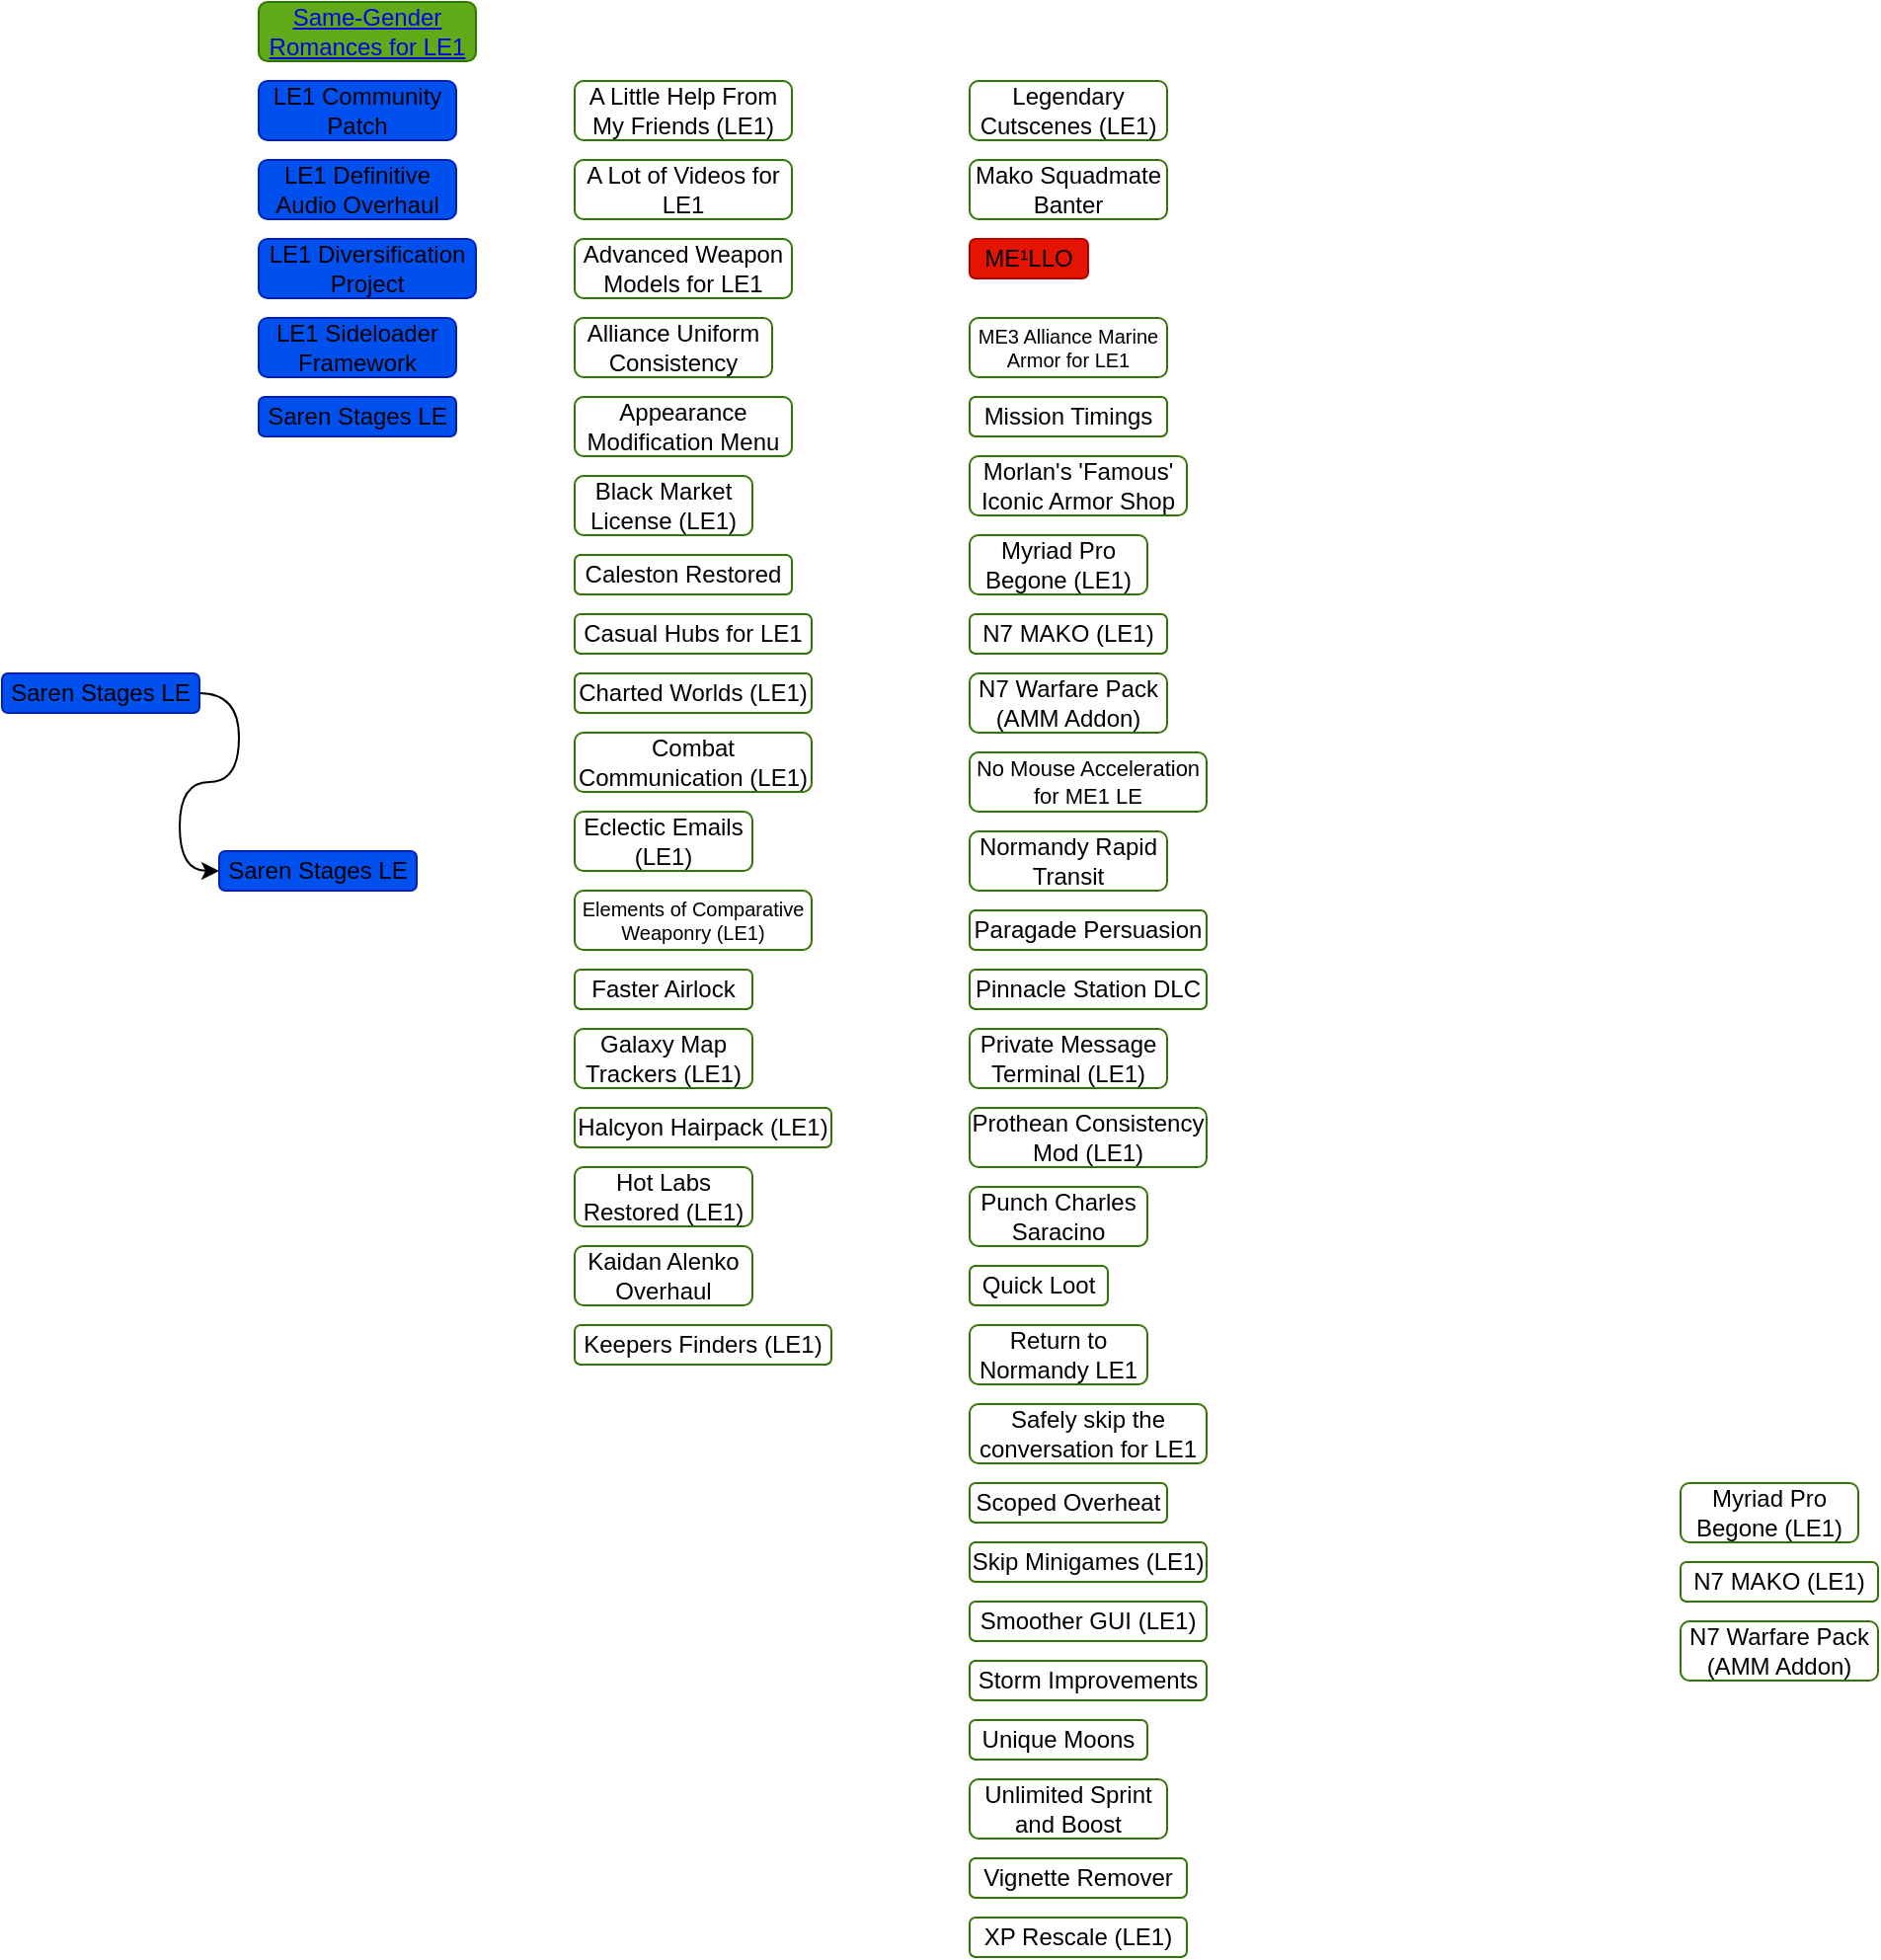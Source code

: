 <mxfile version="26.1.0">
  <diagram name="Страница — 1" id="1QfvMjIt6kSm-26QrTTU">
    <mxGraphModel dx="728" dy="961" grid="1" gridSize="10" guides="1" tooltips="1" connect="1" arrows="1" fold="1" page="1" pageScale="1" pageWidth="1654" pageHeight="1169" math="0" shadow="0">
      <root>
        <mxCell id="0" />
        <mxCell id="1" parent="0" />
        <mxCell id="XhbC9aTRr4sNY5ImtjRr-1" value="&lt;div&gt;&lt;a href=&quot;https://www.nexusmods.com/masseffectlegendaryedition/mods/564&quot;&gt;Same-Gender Romances for LE1&lt;/a&gt;&lt;/div&gt;" style="rounded=1;whiteSpace=wrap;html=1;fillColor=#60a917;fontColor=default;strokeColor=#2D7600;" vertex="1" parent="1">
          <mxGeometry x="160" y="40" width="110" height="30" as="geometry" />
        </mxCell>
        <mxCell id="XhbC9aTRr4sNY5ImtjRr-2" value="&lt;div&gt;LE1 Sideloader Framework&lt;/div&gt;" style="rounded=1;whiteSpace=wrap;html=1;fillColor=light-dark(#0050EF,#0050EF);fontColor=default;strokeColor=#001DBC;" vertex="1" parent="1">
          <mxGeometry x="160" y="200" width="100" height="30" as="geometry" />
        </mxCell>
        <mxCell id="XhbC9aTRr4sNY5ImtjRr-3" value="&lt;div&gt;LE1 Community Patch&lt;/div&gt;" style="rounded=1;whiteSpace=wrap;html=1;fillColor=light-dark(#0050EF,#0050EF);fontColor=default;strokeColor=#001DBC;" vertex="1" parent="1">
          <mxGeometry x="160" y="80" width="100" height="30" as="geometry" />
        </mxCell>
        <mxCell id="XhbC9aTRr4sNY5ImtjRr-4" value="&lt;div&gt;LE1 Diversification Project&lt;/div&gt;" style="rounded=1;whiteSpace=wrap;html=1;fillColor=light-dark(#0050EF,#0050EF);fontColor=default;strokeColor=#001DBC;" vertex="1" parent="1">
          <mxGeometry x="160" y="160" width="110" height="30" as="geometry" />
        </mxCell>
        <mxCell id="XhbC9aTRr4sNY5ImtjRr-5" value="LE1 Definitive Audio Overhaul" style="rounded=1;whiteSpace=wrap;html=1;fillColor=light-dark(#0050EF,#0050EF);fontColor=default;strokeColor=#001DBC;" vertex="1" parent="1">
          <mxGeometry x="160" y="120" width="100" height="30" as="geometry" />
        </mxCell>
        <mxCell id="XhbC9aTRr4sNY5ImtjRr-6" value="A Lot of Videos for LE1" style="rounded=1;whiteSpace=wrap;html=1;fillColor=none;fontColor=default;strokeColor=#2D7600;" vertex="1" parent="1">
          <mxGeometry x="320" y="120" width="110" height="30" as="geometry" />
        </mxCell>
        <mxCell id="XhbC9aTRr4sNY5ImtjRr-7" value="A Little Help From My Friends (LE1)" style="rounded=1;whiteSpace=wrap;html=1;fillColor=none;fontColor=default;strokeColor=#2D7600;" vertex="1" parent="1">
          <mxGeometry x="320" y="80" width="110" height="30" as="geometry" />
        </mxCell>
        <mxCell id="XhbC9aTRr4sNY5ImtjRr-8" value="Advanced Weapon Models for LE1" style="rounded=1;whiteSpace=wrap;html=1;fillColor=none;fontColor=default;strokeColor=#2D7600;" vertex="1" parent="1">
          <mxGeometry x="320" y="160" width="110" height="30" as="geometry" />
        </mxCell>
        <mxCell id="XhbC9aTRr4sNY5ImtjRr-9" value="Alliance Uniform Consistency" style="rounded=1;whiteSpace=wrap;html=1;fillColor=none;fontColor=default;strokeColor=#2D7600;" vertex="1" parent="1">
          <mxGeometry x="320" y="200" width="100" height="30" as="geometry" />
        </mxCell>
        <mxCell id="XhbC9aTRr4sNY5ImtjRr-10" value="Appearance Modification Menu" style="rounded=1;whiteSpace=wrap;html=1;fillColor=none;fontColor=default;strokeColor=#2D7600;" vertex="1" parent="1">
          <mxGeometry x="320" y="240" width="110" height="30" as="geometry" />
        </mxCell>
        <mxCell id="XhbC9aTRr4sNY5ImtjRr-11" value="Black Market License (LE1)" style="rounded=1;whiteSpace=wrap;html=1;fillColor=none;fontColor=default;strokeColor=#2D7600;" vertex="1" parent="1">
          <mxGeometry x="320" y="280" width="90" height="30" as="geometry" />
        </mxCell>
        <mxCell id="XhbC9aTRr4sNY5ImtjRr-12" value="Caleston Restored" style="rounded=1;whiteSpace=wrap;html=1;fillColor=none;fontColor=default;strokeColor=#2D7600;" vertex="1" parent="1">
          <mxGeometry x="320" y="320" width="110" height="20" as="geometry" />
        </mxCell>
        <mxCell id="XhbC9aTRr4sNY5ImtjRr-13" value="Casual Hubs for LE1" style="rounded=1;whiteSpace=wrap;html=1;fillColor=none;fontColor=default;strokeColor=#2D7600;" vertex="1" parent="1">
          <mxGeometry x="320" y="350" width="120" height="20" as="geometry" />
        </mxCell>
        <mxCell id="XhbC9aTRr4sNY5ImtjRr-14" value="Charted Worlds (LE1)" style="rounded=1;whiteSpace=wrap;html=1;fillColor=none;fontColor=default;strokeColor=#2D7600;" vertex="1" parent="1">
          <mxGeometry x="320" y="380" width="120" height="20" as="geometry" />
        </mxCell>
        <mxCell id="XhbC9aTRr4sNY5ImtjRr-15" value="Combat Communication (LE1)" style="rounded=1;whiteSpace=wrap;html=1;fillColor=none;fontColor=default;strokeColor=#2D7600;" vertex="1" parent="1">
          <mxGeometry x="320" y="410" width="120" height="30" as="geometry" />
        </mxCell>
        <mxCell id="XhbC9aTRr4sNY5ImtjRr-16" value="Eclectic Emails (LE1)" style="rounded=1;whiteSpace=wrap;html=1;fillColor=none;fontColor=default;strokeColor=#2D7600;" vertex="1" parent="1">
          <mxGeometry x="320" y="450" width="90" height="30" as="geometry" />
        </mxCell>
        <mxCell id="XhbC9aTRr4sNY5ImtjRr-17" value="Halcyon Hairpack (LE1)" style="rounded=1;whiteSpace=wrap;html=1;fillColor=none;fontColor=default;strokeColor=#2D7600;" vertex="1" parent="1">
          <mxGeometry x="320" y="600" width="130" height="20" as="geometry" />
        </mxCell>
        <mxCell id="XhbC9aTRr4sNY5ImtjRr-18" value="Elements of Comparative Weaponry (LE1)" style="rounded=1;whiteSpace=wrap;html=1;fillColor=none;fontColor=default;strokeColor=#2D7600;fontSize=10;" vertex="1" parent="1">
          <mxGeometry x="320" y="490" width="120" height="30" as="geometry" />
        </mxCell>
        <mxCell id="XhbC9aTRr4sNY5ImtjRr-19" value="Galaxy Map Trackers (LE1)" style="rounded=1;whiteSpace=wrap;html=1;fillColor=none;fontColor=default;strokeColor=#2D7600;" vertex="1" parent="1">
          <mxGeometry x="320" y="560" width="90" height="30" as="geometry" />
        </mxCell>
        <mxCell id="XhbC9aTRr4sNY5ImtjRr-20" value="Faster Airlock" style="rounded=1;whiteSpace=wrap;html=1;fillColor=none;fontColor=default;strokeColor=#2D7600;" vertex="1" parent="1">
          <mxGeometry x="320" y="530" width="90" height="20" as="geometry" />
        </mxCell>
        <mxCell id="XhbC9aTRr4sNY5ImtjRr-21" value="&lt;div&gt;Legendary Cutscenes (LE1)&lt;/div&gt;" style="rounded=1;whiteSpace=wrap;html=1;fillColor=none;fontColor=default;strokeColor=#2D7600;" vertex="1" parent="1">
          <mxGeometry x="520" y="80" width="100" height="30" as="geometry" />
        </mxCell>
        <mxCell id="XhbC9aTRr4sNY5ImtjRr-22" value="Hot Labs Restored (LE1)" style="rounded=1;whiteSpace=wrap;html=1;fillColor=none;fontColor=default;strokeColor=#2D7600;" vertex="1" parent="1">
          <mxGeometry x="320" y="630" width="90" height="30" as="geometry" />
        </mxCell>
        <mxCell id="XhbC9aTRr4sNY5ImtjRr-23" value="Keepers Finders (LE1)" style="rounded=1;whiteSpace=wrap;html=1;fillColor=none;fontColor=default;strokeColor=#2D7600;" vertex="1" parent="1">
          <mxGeometry x="320" y="710" width="130" height="20" as="geometry" />
        </mxCell>
        <mxCell id="XhbC9aTRr4sNY5ImtjRr-24" value="Kaidan Alenko Overhaul" style="rounded=1;whiteSpace=wrap;html=1;fillColor=none;fontColor=default;strokeColor=#2D7600;" vertex="1" parent="1">
          <mxGeometry x="320" y="670" width="90" height="30" as="geometry" />
        </mxCell>
        <mxCell id="XhbC9aTRr4sNY5ImtjRr-25" value="Mission Timings" style="rounded=1;whiteSpace=wrap;html=1;fillColor=none;fontColor=default;strokeColor=#2D7600;" vertex="1" parent="1">
          <mxGeometry x="520" y="240" width="100" height="20" as="geometry" />
        </mxCell>
        <mxCell id="XhbC9aTRr4sNY5ImtjRr-26" value="Mako Squadmate Banter" style="rounded=1;whiteSpace=wrap;html=1;fillColor=none;fontColor=default;strokeColor=#2D7600;" vertex="1" parent="1">
          <mxGeometry x="520" y="120" width="100" height="30" as="geometry" />
        </mxCell>
        <mxCell id="XhbC9aTRr4sNY5ImtjRr-27" value="ME3 Alliance Marine Armor for LE1" style="rounded=1;whiteSpace=wrap;html=1;fillColor=none;fontColor=default;strokeColor=#2D7600;fontSize=10;" vertex="1" parent="1">
          <mxGeometry x="520" y="200" width="100" height="30" as="geometry" />
        </mxCell>
        <mxCell id="XhbC9aTRr4sNY5ImtjRr-28" value="ME¹LLO" style="rounded=1;whiteSpace=wrap;html=1;fillColor=light-dark(#E51400,#E51400);fontColor=default;strokeColor=#B20000;fillStyle=auto;" vertex="1" parent="1">
          <mxGeometry x="520" y="160" width="60" height="20" as="geometry" />
        </mxCell>
        <mxCell id="XhbC9aTRr4sNY5ImtjRr-29" value="N7 Warfare Pack (AMM Addon)" style="rounded=1;whiteSpace=wrap;html=1;fillColor=none;fontColor=default;strokeColor=#2D7600;" vertex="1" parent="1">
          <mxGeometry x="520" y="380" width="100" height="30" as="geometry" />
        </mxCell>
        <mxCell id="XhbC9aTRr4sNY5ImtjRr-30" value="Morlan&#39;s &#39;Famous&#39; Iconic Armor Shop" style="rounded=1;whiteSpace=wrap;html=1;fillColor=none;fontColor=default;strokeColor=#2D7600;" vertex="1" parent="1">
          <mxGeometry x="520" y="270" width="110" height="30" as="geometry" />
        </mxCell>
        <mxCell id="XhbC9aTRr4sNY5ImtjRr-31" value="N7 MAKO (LE1)" style="rounded=1;whiteSpace=wrap;html=1;fillColor=none;fontColor=default;strokeColor=#2D7600;" vertex="1" parent="1">
          <mxGeometry x="520" y="350" width="100" height="20" as="geometry" />
        </mxCell>
        <mxCell id="XhbC9aTRr4sNY5ImtjRr-32" value="Myriad Pro Begone (LE1)" style="rounded=1;whiteSpace=wrap;html=1;fillColor=none;fontColor=default;strokeColor=#2D7600;" vertex="1" parent="1">
          <mxGeometry x="520" y="310" width="90" height="30" as="geometry" />
        </mxCell>
        <mxCell id="XhbC9aTRr4sNY5ImtjRr-33" value="Normandy Rapid Transit" style="rounded=1;whiteSpace=wrap;html=1;fillColor=none;fontColor=default;strokeColor=#2D7600;" vertex="1" parent="1">
          <mxGeometry x="520" y="460" width="100" height="30" as="geometry" />
        </mxCell>
        <mxCell id="XhbC9aTRr4sNY5ImtjRr-34" value="No Mouse Acceleration for ME1 LE" style="rounded=1;whiteSpace=wrap;html=1;fillColor=none;fontColor=default;strokeColor=#2D7600;fontSize=11;" vertex="1" parent="1">
          <mxGeometry x="520" y="420" width="120" height="30" as="geometry" />
        </mxCell>
        <mxCell id="XhbC9aTRr4sNY5ImtjRr-35" value="Prothean Consistency Mod (LE1)" style="rounded=1;whiteSpace=wrap;html=1;fillColor=none;fontColor=default;strokeColor=#2D7600;" vertex="1" parent="1">
          <mxGeometry x="520" y="600" width="120" height="30" as="geometry" />
        </mxCell>
        <mxCell id="XhbC9aTRr4sNY5ImtjRr-36" value="Paragade Persuasion" style="rounded=1;whiteSpace=wrap;html=1;fillColor=none;fontColor=default;strokeColor=#2D7600;" vertex="1" parent="1">
          <mxGeometry x="520" y="500" width="120" height="20" as="geometry" />
        </mxCell>
        <mxCell id="XhbC9aTRr4sNY5ImtjRr-37" value="Private Message Terminal (LE1)" style="rounded=1;whiteSpace=wrap;html=1;fillColor=none;fontColor=default;strokeColor=#2D7600;" vertex="1" parent="1">
          <mxGeometry x="520" y="560" width="100" height="30" as="geometry" />
        </mxCell>
        <mxCell id="XhbC9aTRr4sNY5ImtjRr-38" value="Pinnacle Station DLC" style="rounded=1;whiteSpace=wrap;html=1;fillColor=none;fontColor=default;strokeColor=#2D7600;" vertex="1" parent="1">
          <mxGeometry x="520" y="530" width="120" height="20" as="geometry" />
        </mxCell>
        <mxCell id="XhbC9aTRr4sNY5ImtjRr-39" value="Quick Loot" style="rounded=1;whiteSpace=wrap;html=1;fillColor=none;fontColor=default;strokeColor=#2D7600;" vertex="1" parent="1">
          <mxGeometry x="520" y="680" width="70" height="20" as="geometry" />
        </mxCell>
        <mxCell id="XhbC9aTRr4sNY5ImtjRr-40" value="Punch Charles Saracino" style="rounded=1;whiteSpace=wrap;html=1;fillColor=none;fontColor=default;strokeColor=#2D7600;" vertex="1" parent="1">
          <mxGeometry x="520" y="640" width="90" height="30" as="geometry" />
        </mxCell>
        <mxCell id="XhbC9aTRr4sNY5ImtjRr-41" value="Scoped Overheat" style="rounded=1;whiteSpace=wrap;html=1;fillColor=none;fontColor=default;strokeColor=#2D7600;" vertex="1" parent="1">
          <mxGeometry x="520" y="790" width="100" height="20" as="geometry" />
        </mxCell>
        <mxCell id="XhbC9aTRr4sNY5ImtjRr-42" value="Return to Normandy LE1" style="rounded=1;whiteSpace=wrap;html=1;fillColor=none;fontColor=default;strokeColor=#2D7600;" vertex="1" parent="1">
          <mxGeometry x="520" y="710" width="90" height="30" as="geometry" />
        </mxCell>
        <mxCell id="XhbC9aTRr4sNY5ImtjRr-43" value="Saren Stages LE" style="rounded=1;whiteSpace=wrap;html=1;fillColor=light-dark(#0050EF,#0050EF);fontColor=default;strokeColor=#001DBC;" vertex="1" parent="1">
          <mxGeometry x="160" y="240" width="100" height="20" as="geometry" />
        </mxCell>
        <mxCell id="XhbC9aTRr4sNY5ImtjRr-44" value="Safely skip the conversation for LE1" style="rounded=1;whiteSpace=wrap;html=1;fillColor=none;fontColor=default;strokeColor=#2D7600;" vertex="1" parent="1">
          <mxGeometry x="520" y="750" width="120" height="30" as="geometry" />
        </mxCell>
        <mxCell id="XhbC9aTRr4sNY5ImtjRr-45" value="Skip Minigames (LE1)" style="rounded=1;whiteSpace=wrap;html=1;fillColor=none;fontColor=default;strokeColor=#2D7600;" vertex="1" parent="1">
          <mxGeometry x="520" y="820" width="120" height="20" as="geometry" />
        </mxCell>
        <mxCell id="XhbC9aTRr4sNY5ImtjRr-46" value="Unlimited Sprint and Boost" style="rounded=1;whiteSpace=wrap;html=1;fillColor=none;fontColor=default;strokeColor=#2D7600;" vertex="1" parent="1">
          <mxGeometry x="520" y="940" width="100" height="30" as="geometry" />
        </mxCell>
        <mxCell id="XhbC9aTRr4sNY5ImtjRr-47" value="Smoother GUI (LE1)" style="rounded=1;whiteSpace=wrap;html=1;fillColor=none;fontColor=default;strokeColor=#2D7600;" vertex="1" parent="1">
          <mxGeometry x="520" y="850" width="120" height="20" as="geometry" />
        </mxCell>
        <mxCell id="XhbC9aTRr4sNY5ImtjRr-48" value="Unique Moons" style="rounded=1;whiteSpace=wrap;html=1;fillColor=none;fontColor=default;strokeColor=#2D7600;" vertex="1" parent="1">
          <mxGeometry x="520" y="910" width="90" height="20" as="geometry" />
        </mxCell>
        <mxCell id="XhbC9aTRr4sNY5ImtjRr-49" value="Storm Improvements" style="rounded=1;whiteSpace=wrap;html=1;fillColor=none;fontColor=default;strokeColor=#2D7600;" vertex="1" parent="1">
          <mxGeometry x="520" y="880" width="120" height="20" as="geometry" />
        </mxCell>
        <mxCell id="XhbC9aTRr4sNY5ImtjRr-50" value="Vignette Remover" style="rounded=1;whiteSpace=wrap;html=1;fillColor=none;fontColor=default;strokeColor=#2D7600;" vertex="1" parent="1">
          <mxGeometry x="520" y="980" width="110" height="20" as="geometry" />
        </mxCell>
        <mxCell id="XhbC9aTRr4sNY5ImtjRr-51" value="N7 Warfare Pack (AMM Addon)" style="rounded=1;whiteSpace=wrap;html=1;fillColor=none;fontColor=default;strokeColor=#2D7600;" vertex="1" parent="1">
          <mxGeometry x="880" y="860" width="100" height="30" as="geometry" />
        </mxCell>
        <mxCell id="XhbC9aTRr4sNY5ImtjRr-52" value="XP Rescale (LE1)" style="rounded=1;whiteSpace=wrap;html=1;fillColor=none;fontColor=default;strokeColor=#2D7600;" vertex="1" parent="1">
          <mxGeometry x="520" y="1010" width="110" height="20" as="geometry" />
        </mxCell>
        <mxCell id="XhbC9aTRr4sNY5ImtjRr-53" value="N7 MAKO (LE1)" style="rounded=1;whiteSpace=wrap;html=1;fillColor=none;fontColor=default;strokeColor=#2D7600;" vertex="1" parent="1">
          <mxGeometry x="880" y="830" width="100" height="20" as="geometry" />
        </mxCell>
        <mxCell id="XhbC9aTRr4sNY5ImtjRr-54" value="Myriad Pro Begone (LE1)" style="rounded=1;whiteSpace=wrap;html=1;fillColor=none;fontColor=default;strokeColor=#2D7600;" vertex="1" parent="1">
          <mxGeometry x="880" y="790" width="90" height="30" as="geometry" />
        </mxCell>
        <mxCell id="XhbC9aTRr4sNY5ImtjRr-55" value="Saren Stages LE" style="rounded=1;whiteSpace=wrap;html=1;fillColor=light-dark(#0050EF,#0050EF);fontColor=default;strokeColor=#001DBC;" vertex="1" parent="1">
          <mxGeometry x="140" y="470" width="100" height="20" as="geometry" />
        </mxCell>
        <mxCell id="XhbC9aTRr4sNY5ImtjRr-57" style="rounded=1;orthogonalLoop=1;jettySize=auto;html=1;exitX=1;exitY=0.5;exitDx=0;exitDy=0;entryX=0;entryY=0.5;entryDx=0;entryDy=0;elbow=vertical;edgeStyle=orthogonalEdgeStyle;curved=1;shadow=0;flowAnimation=0;" edge="1" parent="1" source="XhbC9aTRr4sNY5ImtjRr-56" target="XhbC9aTRr4sNY5ImtjRr-55">
          <mxGeometry relative="1" as="geometry" />
        </mxCell>
        <mxCell id="XhbC9aTRr4sNY5ImtjRr-56" value="Saren Stages LE" style="rounded=1;whiteSpace=wrap;html=1;fillColor=light-dark(#0050EF,#0050EF);fontColor=default;strokeColor=#001DBC;" vertex="1" parent="1">
          <mxGeometry x="30" y="380" width="100" height="20" as="geometry" />
        </mxCell>
      </root>
    </mxGraphModel>
  </diagram>
</mxfile>
